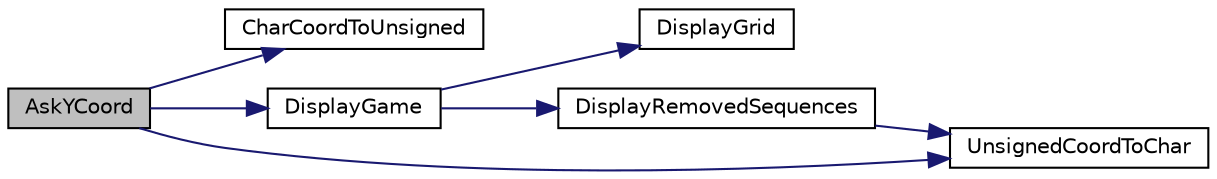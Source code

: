 digraph "AskYCoord"
{
 // LATEX_PDF_SIZE
  edge [fontname="Helvetica",fontsize="10",labelfontname="Helvetica",labelfontsize="10"];
  node [fontname="Helvetica",fontsize="10",shape=record];
  rankdir="LR";
  Node30 [label="AskYCoord",height=0.2,width=0.4,color="black", fillcolor="grey75", style="filled", fontcolor="black",tooltip="Asks to the player coordinates for line."];
  Node30 -> Node31 [color="midnightblue",fontsize="10",style="solid",fontname="Helvetica"];
  Node31 [label="CharCoordToUnsigned",height=0.2,width=0.4,color="black", fillcolor="white", style="filled",URL="$tools_8h.html#a4f5e4f31548ec22f60bb84ff7445cd8d",tooltip="Returns Letter number value for the grid (A=1, B=2, ...)"];
  Node30 -> Node32 [color="midnightblue",fontsize="10",style="solid",fontname="Helvetica"];
  Node32 [label="DisplayGame",height=0.2,width=0.4,color="black", fillcolor="white", style="filled",URL="$game_8cpp.html#a744922a873a1aa568ab4e6cb6b0caa02",tooltip="Display grid and all game infos."];
  Node32 -> Node33 [color="midnightblue",fontsize="10",style="solid",fontname="Helvetica"];
  Node33 [label="DisplayGrid",height=0.2,width=0.4,color="black", fillcolor="white", style="filled",URL="$grid__managing_8h.html#a2fae50ad9f1602636f8921b4a36e752c",tooltip="Displays the grid with colors and character for special boxes."];
  Node32 -> Node34 [color="midnightblue",fontsize="10",style="solid",fontname="Helvetica"];
  Node34 [label="DisplayRemovedSequences",height=0.2,width=0.4,color="black", fillcolor="white", style="filled",URL="$game_8cpp.html#aca4304b010e2575c936036915b01953e",tooltip="Displays each removed sequences, their coordinates and lenght."];
  Node34 -> Node35 [color="midnightblue",fontsize="10",style="solid",fontname="Helvetica"];
  Node35 [label="UnsignedCoordToChar",height=0.2,width=0.4,color="black", fillcolor="white", style="filled",URL="$tools_8h.html#abc824c34d4fb84af8c786b21c32ea232",tooltip="Returns the char that match with Number for the grid (1=A, B=2, ...)"];
  Node30 -> Node35 [color="midnightblue",fontsize="10",style="solid",fontname="Helvetica"];
}
